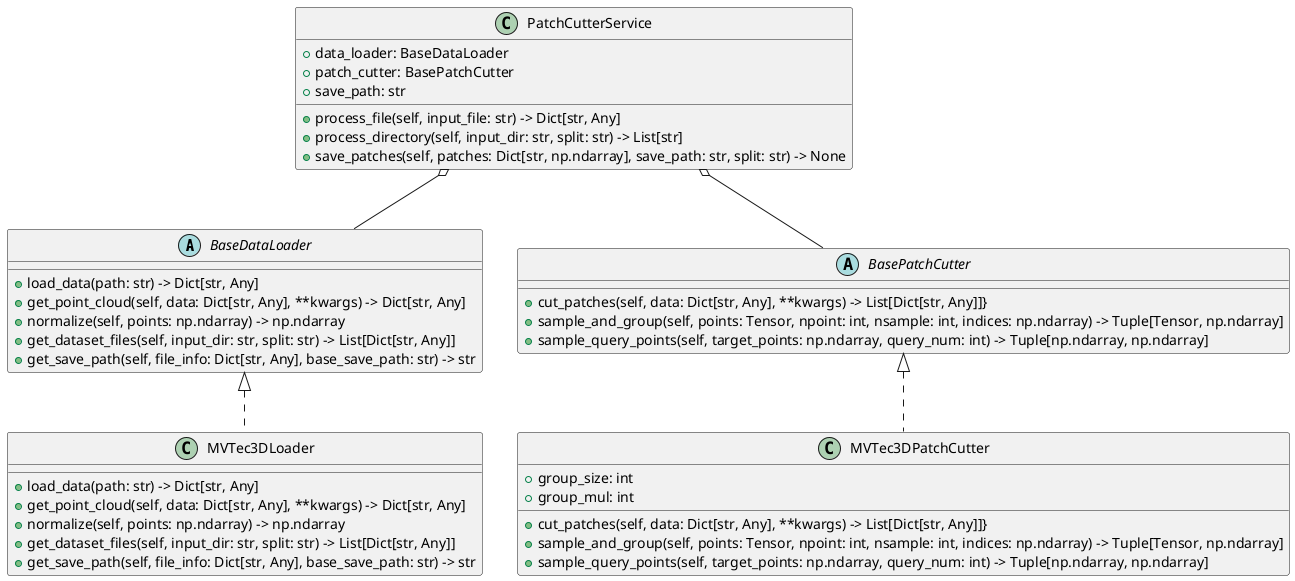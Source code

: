 @startuml

abstract class BaseDataLoader {
 + load_data(path: str) -> Dict[str, Any]
 + get_point_cloud(self, data: Dict[str, Any], **kwargs) -> Dict[str, Any]
 + normalize(self, points: np.ndarray) -> np.ndarray
 + get_dataset_files(self, input_dir: str, split: str) -> List[Dict[str, Any]]
 + get_save_path(self, file_info: Dict[str, Any], base_save_path: str) -> str
}

abstract class BasePatchCutter {
 + cut_patches(self, data: Dict[str, Any], **kwargs) -> List[Dict[str, Any]]}
 + sample_and_group(self, points: Tensor, npoint: int, nsample: int, indices: np.ndarray) -> Tuple[Tensor, np.ndarray]
 + sample_query_points(self, target_points: np.ndarray, query_num: int) -> Tuple[np.ndarray, np.ndarray]
}

class MVTec3DLoader {
 + load_data(path: str) -> Dict[str, Any]
 + get_point_cloud(self, data: Dict[str, Any], **kwargs) -> Dict[str, Any]
 + normalize(self, points: np.ndarray) -> np.ndarray
 + get_dataset_files(self, input_dir: str, split: str) -> List[Dict[str, Any]]
 + get_save_path(self, file_info: Dict[str, Any], base_save_path: str) -> str

}

class MVTec3DPatchCutter {
 + group_size: int
 + group_mul: int
 + cut_patches(self, data: Dict[str, Any], **kwargs) -> List[Dict[str, Any]]}
 + sample_and_group(self, points: Tensor, npoint: int, nsample: int, indices: np.ndarray) -> Tuple[Tensor, np.ndarray]
 + sample_query_points(self, target_points: np.ndarray, query_num: int) -> Tuple[np.ndarray, np.ndarray]

}

class PatchCutterService {
 + data_loader: BaseDataLoader
 + patch_cutter: BasePatchCutter
 + save_path: str

 + process_file(self, input_file: str) -> Dict[str, Any]
 + process_directory(self, input_dir: str, split: str) -> List[str]
 + save_patches(self, patches: Dict[str, np.ndarray], save_path: str, split: str) -> None
}

BaseDataLoader <|.. MVTec3DLoader
BasePatchCutter <|.. MVTec3DPatchCutter

PatchCutterService o-- BaseDataLoader
PatchCutterService o-- BasePatchCutter

@enduml